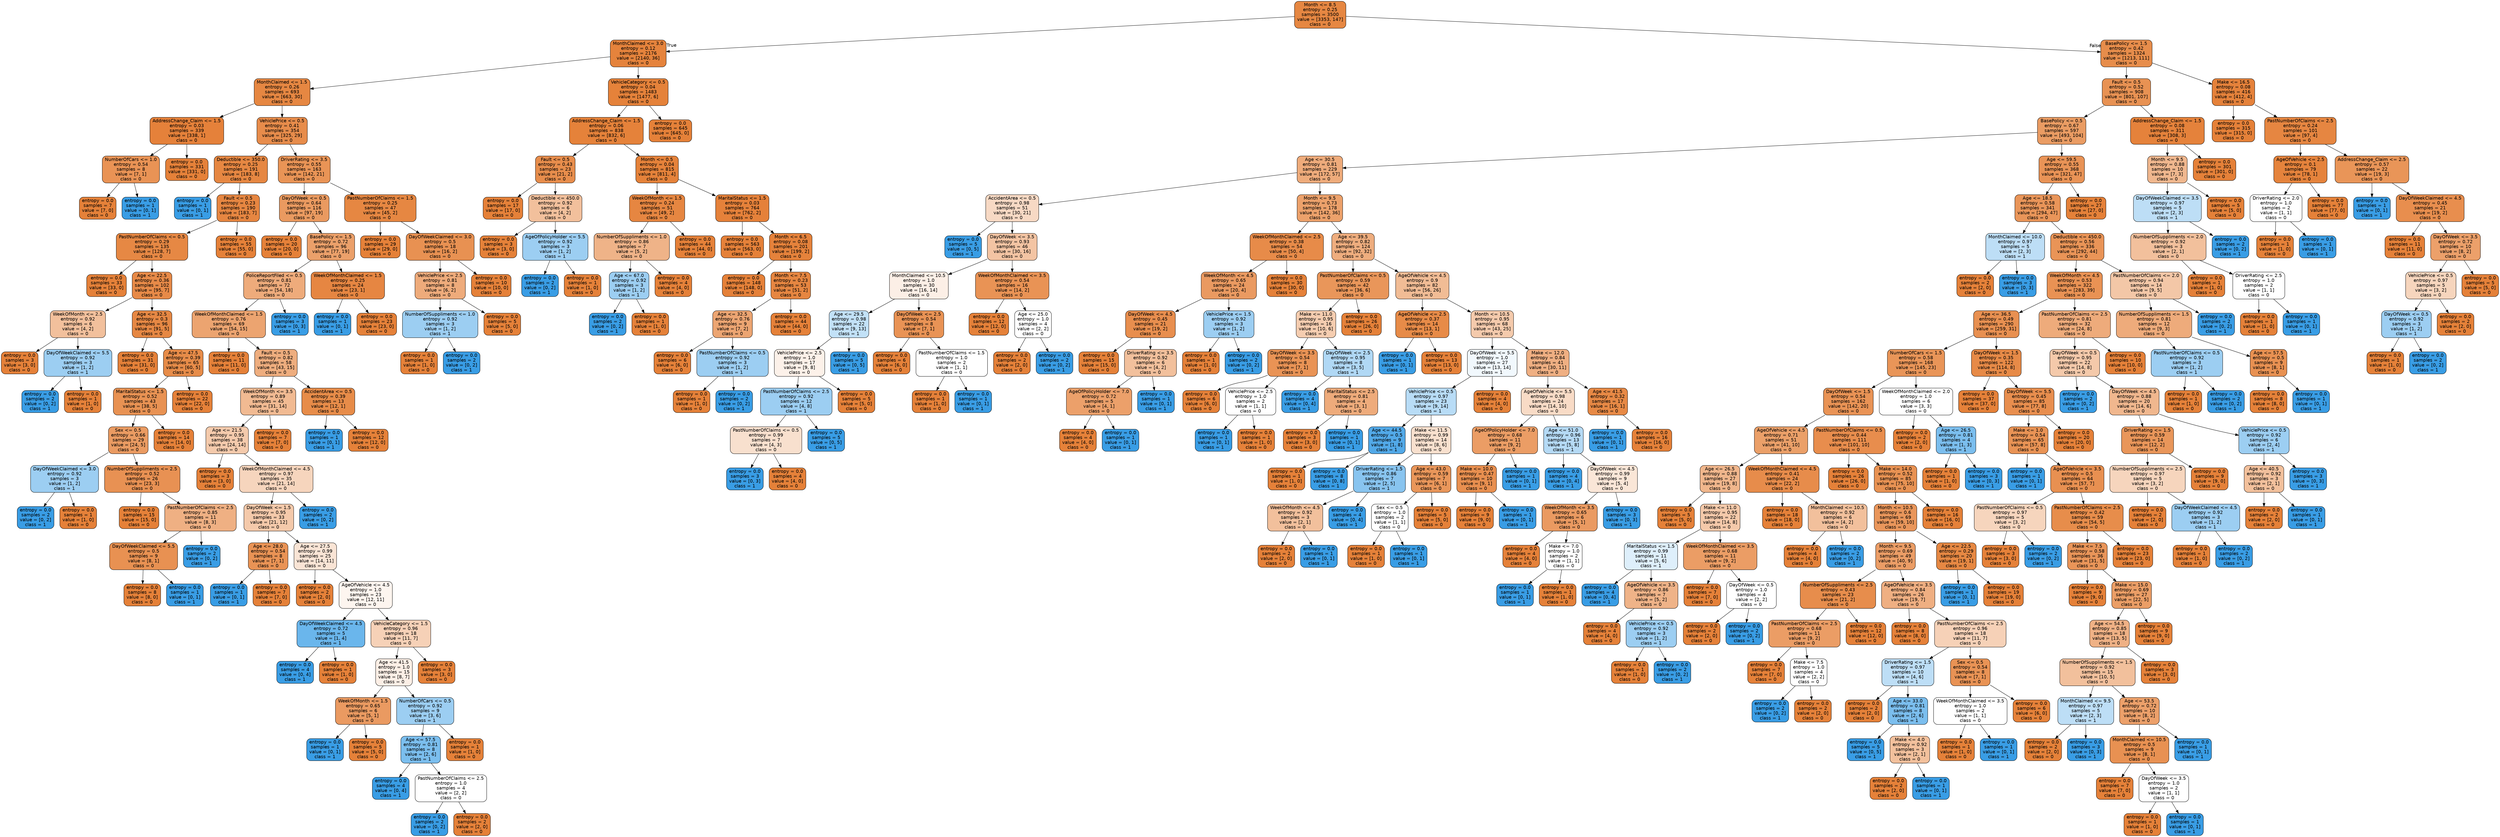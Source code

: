 digraph Tree {
node [shape=box, style="filled, rounded", color="black", fontname=helvetica] ;
edge [fontname=helvetica] ;
0 [label="Month <= 8.5\nentropy = 0.25\nsamples = 3500\nvalue = [3353, 147]\nclass = 0", fillcolor="#e68742"] ;
1 [label="MonthClaimed <= 3.0\nentropy = 0.12\nsamples = 2176\nvalue = [2140, 36]\nclass = 0", fillcolor="#e5833c"] ;
0 -> 1 [labeldistance=2.5, labelangle=45, headlabel="True"] ;
2 [label="MonthClaimed <= 1.5\nentropy = 0.26\nsamples = 693\nvalue = [663, 30]\nclass = 0", fillcolor="#e68742"] ;
1 -> 2 ;
3 [label="AddressChange_Claim <= 1.5\nentropy = 0.03\nsamples = 339\nvalue = [338, 1]\nclass = 0", fillcolor="#e5813a"] ;
2 -> 3 ;
4 [label="NumberOfCars <= 1.0\nentropy = 0.54\nsamples = 8\nvalue = [7, 1]\nclass = 0", fillcolor="#e99355"] ;
3 -> 4 ;
5 [label="entropy = 0.0\nsamples = 7\nvalue = [7, 0]\nclass = 0", fillcolor="#e58139"] ;
4 -> 5 ;
6 [label="entropy = 0.0\nsamples = 1\nvalue = [0, 1]\nclass = 1", fillcolor="#399de5"] ;
4 -> 6 ;
7 [label="entropy = 0.0\nsamples = 331\nvalue = [331, 0]\nclass = 0", fillcolor="#e58139"] ;
3 -> 7 ;
8 [label="VehiclePrice <= 0.5\nentropy = 0.41\nsamples = 354\nvalue = [325, 29]\nclass = 0", fillcolor="#e78c4b"] ;
2 -> 8 ;
9 [label="Deductible <= 350.0\nentropy = 0.25\nsamples = 191\nvalue = [183, 8]\nclass = 0", fillcolor="#e68742"] ;
8 -> 9 ;
10 [label="entropy = 0.0\nsamples = 1\nvalue = [0, 1]\nclass = 1", fillcolor="#399de5"] ;
9 -> 10 ;
11 [label="Fault <= 0.5\nentropy = 0.23\nsamples = 190\nvalue = [183, 7]\nclass = 0", fillcolor="#e68641"] ;
9 -> 11 ;
12 [label="PastNumberOfClaims <= 0.5\nentropy = 0.29\nsamples = 135\nvalue = [128, 7]\nclass = 0", fillcolor="#e68844"] ;
11 -> 12 ;
13 [label="entropy = 0.0\nsamples = 33\nvalue = [33, 0]\nclass = 0", fillcolor="#e58139"] ;
12 -> 13 ;
14 [label="Age <= 22.5\nentropy = 0.36\nsamples = 102\nvalue = [95, 7]\nclass = 0", fillcolor="#e78a48"] ;
12 -> 14 ;
15 [label="WeekOfMonth <= 2.5\nentropy = 0.92\nsamples = 6\nvalue = [4, 2]\nclass = 0", fillcolor="#f2c09c"] ;
14 -> 15 ;
16 [label="entropy = 0.0\nsamples = 3\nvalue = [3, 0]\nclass = 0", fillcolor="#e58139"] ;
15 -> 16 ;
17 [label="DayOfWeekClaimed <= 5.5\nentropy = 0.92\nsamples = 3\nvalue = [1, 2]\nclass = 1", fillcolor="#9ccef2"] ;
15 -> 17 ;
18 [label="entropy = 0.0\nsamples = 2\nvalue = [0, 2]\nclass = 1", fillcolor="#399de5"] ;
17 -> 18 ;
19 [label="entropy = 0.0\nsamples = 1\nvalue = [1, 0]\nclass = 0", fillcolor="#e58139"] ;
17 -> 19 ;
20 [label="Age <= 32.5\nentropy = 0.3\nsamples = 96\nvalue = [91, 5]\nclass = 0", fillcolor="#e68844"] ;
14 -> 20 ;
21 [label="entropy = 0.0\nsamples = 31\nvalue = [31, 0]\nclass = 0", fillcolor="#e58139"] ;
20 -> 21 ;
22 [label="Age <= 47.5\nentropy = 0.39\nsamples = 65\nvalue = [60, 5]\nclass = 0", fillcolor="#e78c49"] ;
20 -> 22 ;
23 [label="MaritalStatus <= 1.5\nentropy = 0.52\nsamples = 43\nvalue = [38, 5]\nclass = 0", fillcolor="#e89253"] ;
22 -> 23 ;
24 [label="Sex <= 0.5\nentropy = 0.66\nsamples = 29\nvalue = [24, 5]\nclass = 0", fillcolor="#ea9b62"] ;
23 -> 24 ;
25 [label="DayOfWeekClaimed <= 3.0\nentropy = 0.92\nsamples = 3\nvalue = [1, 2]\nclass = 1", fillcolor="#9ccef2"] ;
24 -> 25 ;
26 [label="entropy = 0.0\nsamples = 2\nvalue = [0, 2]\nclass = 1", fillcolor="#399de5"] ;
25 -> 26 ;
27 [label="entropy = 0.0\nsamples = 1\nvalue = [1, 0]\nclass = 0", fillcolor="#e58139"] ;
25 -> 27 ;
28 [label="NumberOfSuppliments <= 2.5\nentropy = 0.52\nsamples = 26\nvalue = [23, 3]\nclass = 0", fillcolor="#e89153"] ;
24 -> 28 ;
29 [label="entropy = 0.0\nsamples = 15\nvalue = [15, 0]\nclass = 0", fillcolor="#e58139"] ;
28 -> 29 ;
30 [label="PastNumberOfClaims <= 2.5\nentropy = 0.85\nsamples = 11\nvalue = [8, 3]\nclass = 0", fillcolor="#efb083"] ;
28 -> 30 ;
31 [label="DayOfWeekClaimed <= 5.5\nentropy = 0.5\nsamples = 9\nvalue = [8, 1]\nclass = 0", fillcolor="#e89152"] ;
30 -> 31 ;
32 [label="entropy = 0.0\nsamples = 8\nvalue = [8, 0]\nclass = 0", fillcolor="#e58139"] ;
31 -> 32 ;
33 [label="entropy = 0.0\nsamples = 1\nvalue = [0, 1]\nclass = 1", fillcolor="#399de5"] ;
31 -> 33 ;
34 [label="entropy = 0.0\nsamples = 2\nvalue = [0, 2]\nclass = 1", fillcolor="#399de5"] ;
30 -> 34 ;
35 [label="entropy = 0.0\nsamples = 14\nvalue = [14, 0]\nclass = 0", fillcolor="#e58139"] ;
23 -> 35 ;
36 [label="entropy = 0.0\nsamples = 22\nvalue = [22, 0]\nclass = 0", fillcolor="#e58139"] ;
22 -> 36 ;
37 [label="entropy = 0.0\nsamples = 55\nvalue = [55, 0]\nclass = 0", fillcolor="#e58139"] ;
11 -> 37 ;
38 [label="DriverRating <= 3.5\nentropy = 0.55\nsamples = 163\nvalue = [142, 21]\nclass = 0", fillcolor="#e99456"] ;
8 -> 38 ;
39 [label="DayOfWeek <= 0.5\nentropy = 0.64\nsamples = 116\nvalue = [97, 19]\nclass = 0", fillcolor="#ea9a60"] ;
38 -> 39 ;
40 [label="entropy = 0.0\nsamples = 20\nvalue = [20, 0]\nclass = 0", fillcolor="#e58139"] ;
39 -> 40 ;
41 [label="BasePolicy <= 1.5\nentropy = 0.72\nsamples = 96\nvalue = [77, 19]\nclass = 0", fillcolor="#eba06a"] ;
39 -> 41 ;
42 [label="PoliceReportFiled <= 0.5\nentropy = 0.81\nsamples = 72\nvalue = [54, 18]\nclass = 0", fillcolor="#eeab7b"] ;
41 -> 42 ;
43 [label="WeekOfMonthClaimed <= 1.5\nentropy = 0.76\nsamples = 69\nvalue = [54, 15]\nclass = 0", fillcolor="#eca470"] ;
42 -> 43 ;
44 [label="entropy = 0.0\nsamples = 11\nvalue = [11, 0]\nclass = 0", fillcolor="#e58139"] ;
43 -> 44 ;
45 [label="Fault <= 0.5\nentropy = 0.82\nsamples = 58\nvalue = [43, 15]\nclass = 0", fillcolor="#eead7e"] ;
43 -> 45 ;
46 [label="WeekOfMonth <= 3.5\nentropy = 0.89\nsamples = 45\nvalue = [31, 14]\nclass = 0", fillcolor="#f1ba92"] ;
45 -> 46 ;
47 [label="Age <= 21.5\nentropy = 0.95\nsamples = 38\nvalue = [24, 14]\nclass = 0", fillcolor="#f4caac"] ;
46 -> 47 ;
48 [label="entropy = 0.0\nsamples = 3\nvalue = [3, 0]\nclass = 0", fillcolor="#e58139"] ;
47 -> 48 ;
49 [label="WeekOfMonthClaimed <= 4.5\nentropy = 0.97\nsamples = 35\nvalue = [21, 14]\nclass = 0", fillcolor="#f6d5bd"] ;
47 -> 49 ;
50 [label="DayOfWeek <= 1.5\nentropy = 0.95\nsamples = 33\nvalue = [21, 12]\nclass = 0", fillcolor="#f4c9aa"] ;
49 -> 50 ;
51 [label="Age <= 28.0\nentropy = 0.54\nsamples = 8\nvalue = [7, 1]\nclass = 0", fillcolor="#e99355"] ;
50 -> 51 ;
52 [label="entropy = 0.0\nsamples = 1\nvalue = [0, 1]\nclass = 1", fillcolor="#399de5"] ;
51 -> 52 ;
53 [label="entropy = 0.0\nsamples = 7\nvalue = [7, 0]\nclass = 0", fillcolor="#e58139"] ;
51 -> 53 ;
54 [label="Age <= 27.5\nentropy = 0.99\nsamples = 25\nvalue = [14, 11]\nclass = 0", fillcolor="#f9e4d5"] ;
50 -> 54 ;
55 [label="entropy = 0.0\nsamples = 2\nvalue = [2, 0]\nclass = 0", fillcolor="#e58139"] ;
54 -> 55 ;
56 [label="AgeOfVehicle <= 4.5\nentropy = 1.0\nsamples = 23\nvalue = [12, 11]\nclass = 0", fillcolor="#fdf5ef"] ;
54 -> 56 ;
57 [label="DayOfWeekClaimed <= 4.5\nentropy = 0.72\nsamples = 5\nvalue = [1, 4]\nclass = 1", fillcolor="#6ab6ec"] ;
56 -> 57 ;
58 [label="entropy = 0.0\nsamples = 4\nvalue = [0, 4]\nclass = 1", fillcolor="#399de5"] ;
57 -> 58 ;
59 [label="entropy = 0.0\nsamples = 1\nvalue = [1, 0]\nclass = 0", fillcolor="#e58139"] ;
57 -> 59 ;
60 [label="VehicleCategory <= 1.5\nentropy = 0.96\nsamples = 18\nvalue = [11, 7]\nclass = 0", fillcolor="#f6d1b7"] ;
56 -> 60 ;
61 [label="Age <= 41.5\nentropy = 1.0\nsamples = 15\nvalue = [8, 7]\nclass = 0", fillcolor="#fcefe6"] ;
60 -> 61 ;
62 [label="WeekOfMonth <= 1.5\nentropy = 0.65\nsamples = 6\nvalue = [5, 1]\nclass = 0", fillcolor="#ea9a61"] ;
61 -> 62 ;
63 [label="entropy = 0.0\nsamples = 1\nvalue = [0, 1]\nclass = 1", fillcolor="#399de5"] ;
62 -> 63 ;
64 [label="entropy = 0.0\nsamples = 5\nvalue = [5, 0]\nclass = 0", fillcolor="#e58139"] ;
62 -> 64 ;
65 [label="NumberOfCars <= 0.5\nentropy = 0.92\nsamples = 9\nvalue = [3, 6]\nclass = 1", fillcolor="#9ccef2"] ;
61 -> 65 ;
66 [label="Age <= 57.5\nentropy = 0.81\nsamples = 8\nvalue = [2, 6]\nclass = 1", fillcolor="#7bbeee"] ;
65 -> 66 ;
67 [label="entropy = 0.0\nsamples = 4\nvalue = [0, 4]\nclass = 1", fillcolor="#399de5"] ;
66 -> 67 ;
68 [label="PastNumberOfClaims <= 2.5\nentropy = 1.0\nsamples = 4\nvalue = [2, 2]\nclass = 0", fillcolor="#ffffff"] ;
66 -> 68 ;
69 [label="entropy = 0.0\nsamples = 2\nvalue = [0, 2]\nclass = 1", fillcolor="#399de5"] ;
68 -> 69 ;
70 [label="entropy = 0.0\nsamples = 2\nvalue = [2, 0]\nclass = 0", fillcolor="#e58139"] ;
68 -> 70 ;
71 [label="entropy = 0.0\nsamples = 1\nvalue = [1, 0]\nclass = 0", fillcolor="#e58139"] ;
65 -> 71 ;
72 [label="entropy = 0.0\nsamples = 3\nvalue = [3, 0]\nclass = 0", fillcolor="#e58139"] ;
60 -> 72 ;
73 [label="entropy = 0.0\nsamples = 2\nvalue = [0, 2]\nclass = 1", fillcolor="#399de5"] ;
49 -> 73 ;
74 [label="entropy = 0.0\nsamples = 7\nvalue = [7, 0]\nclass = 0", fillcolor="#e58139"] ;
46 -> 74 ;
75 [label="AccidentArea <= 0.5\nentropy = 0.39\nsamples = 13\nvalue = [12, 1]\nclass = 0", fillcolor="#e78c49"] ;
45 -> 75 ;
76 [label="entropy = 0.0\nsamples = 1\nvalue = [0, 1]\nclass = 1", fillcolor="#399de5"] ;
75 -> 76 ;
77 [label="entropy = 0.0\nsamples = 12\nvalue = [12, 0]\nclass = 0", fillcolor="#e58139"] ;
75 -> 77 ;
78 [label="entropy = 0.0\nsamples = 3\nvalue = [0, 3]\nclass = 1", fillcolor="#399de5"] ;
42 -> 78 ;
79 [label="WeekOfMonthClaimed <= 1.5\nentropy = 0.25\nsamples = 24\nvalue = [23, 1]\nclass = 0", fillcolor="#e68642"] ;
41 -> 79 ;
80 [label="entropy = 0.0\nsamples = 1\nvalue = [0, 1]\nclass = 1", fillcolor="#399de5"] ;
79 -> 80 ;
81 [label="entropy = 0.0\nsamples = 23\nvalue = [23, 0]\nclass = 0", fillcolor="#e58139"] ;
79 -> 81 ;
82 [label="PastNumberOfClaims <= 1.5\nentropy = 0.25\nsamples = 47\nvalue = [45, 2]\nclass = 0", fillcolor="#e68742"] ;
38 -> 82 ;
83 [label="entropy = 0.0\nsamples = 29\nvalue = [29, 0]\nclass = 0", fillcolor="#e58139"] ;
82 -> 83 ;
84 [label="DayOfWeekClaimed <= 3.0\nentropy = 0.5\nsamples = 18\nvalue = [16, 2]\nclass = 0", fillcolor="#e89152"] ;
82 -> 84 ;
85 [label="VehiclePrice <= 2.5\nentropy = 0.81\nsamples = 8\nvalue = [6, 2]\nclass = 0", fillcolor="#eeab7b"] ;
84 -> 85 ;
86 [label="NumberOfSuppliments <= 1.0\nentropy = 0.92\nsamples = 3\nvalue = [1, 2]\nclass = 1", fillcolor="#9ccef2"] ;
85 -> 86 ;
87 [label="entropy = 0.0\nsamples = 1\nvalue = [1, 0]\nclass = 0", fillcolor="#e58139"] ;
86 -> 87 ;
88 [label="entropy = 0.0\nsamples = 2\nvalue = [0, 2]\nclass = 1", fillcolor="#399de5"] ;
86 -> 88 ;
89 [label="entropy = 0.0\nsamples = 5\nvalue = [5, 0]\nclass = 0", fillcolor="#e58139"] ;
85 -> 89 ;
90 [label="entropy = 0.0\nsamples = 10\nvalue = [10, 0]\nclass = 0", fillcolor="#e58139"] ;
84 -> 90 ;
91 [label="VehicleCategory <= 0.5\nentropy = 0.04\nsamples = 1483\nvalue = [1477, 6]\nclass = 0", fillcolor="#e5823a"] ;
1 -> 91 ;
92 [label="AddressChange_Claim <= 1.5\nentropy = 0.06\nsamples = 838\nvalue = [832, 6]\nclass = 0", fillcolor="#e5823a"] ;
91 -> 92 ;
93 [label="Fault <= 0.5\nentropy = 0.43\nsamples = 23\nvalue = [21, 2]\nclass = 0", fillcolor="#e78d4c"] ;
92 -> 93 ;
94 [label="entropy = 0.0\nsamples = 17\nvalue = [17, 0]\nclass = 0", fillcolor="#e58139"] ;
93 -> 94 ;
95 [label="Deductible <= 450.0\nentropy = 0.92\nsamples = 6\nvalue = [4, 2]\nclass = 0", fillcolor="#f2c09c"] ;
93 -> 95 ;
96 [label="entropy = 0.0\nsamples = 3\nvalue = [3, 0]\nclass = 0", fillcolor="#e58139"] ;
95 -> 96 ;
97 [label="AgeOfPolicyHolder <= 5.5\nentropy = 0.92\nsamples = 3\nvalue = [1, 2]\nclass = 1", fillcolor="#9ccef2"] ;
95 -> 97 ;
98 [label="entropy = 0.0\nsamples = 2\nvalue = [0, 2]\nclass = 1", fillcolor="#399de5"] ;
97 -> 98 ;
99 [label="entropy = 0.0\nsamples = 1\nvalue = [1, 0]\nclass = 0", fillcolor="#e58139"] ;
97 -> 99 ;
100 [label="Month <= 0.5\nentropy = 0.04\nsamples = 815\nvalue = [811, 4]\nclass = 0", fillcolor="#e5823a"] ;
92 -> 100 ;
101 [label="WeekOfMonth <= 1.5\nentropy = 0.24\nsamples = 51\nvalue = [49, 2]\nclass = 0", fillcolor="#e68641"] ;
100 -> 101 ;
102 [label="NumberOfSuppliments <= 1.0\nentropy = 0.86\nsamples = 7\nvalue = [5, 2]\nclass = 0", fillcolor="#efb388"] ;
101 -> 102 ;
103 [label="Age <= 67.0\nentropy = 0.92\nsamples = 3\nvalue = [1, 2]\nclass = 1", fillcolor="#9ccef2"] ;
102 -> 103 ;
104 [label="entropy = 0.0\nsamples = 2\nvalue = [0, 2]\nclass = 1", fillcolor="#399de5"] ;
103 -> 104 ;
105 [label="entropy = 0.0\nsamples = 1\nvalue = [1, 0]\nclass = 0", fillcolor="#e58139"] ;
103 -> 105 ;
106 [label="entropy = 0.0\nsamples = 4\nvalue = [4, 0]\nclass = 0", fillcolor="#e58139"] ;
102 -> 106 ;
107 [label="entropy = 0.0\nsamples = 44\nvalue = [44, 0]\nclass = 0", fillcolor="#e58139"] ;
101 -> 107 ;
108 [label="MaritalStatus <= 1.5\nentropy = 0.03\nsamples = 764\nvalue = [762, 2]\nclass = 0", fillcolor="#e5813a"] ;
100 -> 108 ;
109 [label="entropy = 0.0\nsamples = 563\nvalue = [563, 0]\nclass = 0", fillcolor="#e58139"] ;
108 -> 109 ;
110 [label="Month <= 6.5\nentropy = 0.08\nsamples = 201\nvalue = [199, 2]\nclass = 0", fillcolor="#e5823b"] ;
108 -> 110 ;
111 [label="entropy = 0.0\nsamples = 148\nvalue = [148, 0]\nclass = 0", fillcolor="#e58139"] ;
110 -> 111 ;
112 [label="Month <= 7.5\nentropy = 0.23\nsamples = 53\nvalue = [51, 2]\nclass = 0", fillcolor="#e68641"] ;
110 -> 112 ;
113 [label="Age <= 32.5\nentropy = 0.76\nsamples = 9\nvalue = [7, 2]\nclass = 0", fillcolor="#eca572"] ;
112 -> 113 ;
114 [label="entropy = 0.0\nsamples = 6\nvalue = [6, 0]\nclass = 0", fillcolor="#e58139"] ;
113 -> 114 ;
115 [label="PastNumberOfClaims <= 0.5\nentropy = 0.92\nsamples = 3\nvalue = [1, 2]\nclass = 1", fillcolor="#9ccef2"] ;
113 -> 115 ;
116 [label="entropy = 0.0\nsamples = 1\nvalue = [1, 0]\nclass = 0", fillcolor="#e58139"] ;
115 -> 116 ;
117 [label="entropy = 0.0\nsamples = 2\nvalue = [0, 2]\nclass = 1", fillcolor="#399de5"] ;
115 -> 117 ;
118 [label="entropy = 0.0\nsamples = 44\nvalue = [44, 0]\nclass = 0", fillcolor="#e58139"] ;
112 -> 118 ;
119 [label="entropy = 0.0\nsamples = 645\nvalue = [645, 0]\nclass = 0", fillcolor="#e58139"] ;
91 -> 119 ;
120 [label="BasePolicy <= 1.5\nentropy = 0.42\nsamples = 1324\nvalue = [1213, 111]\nclass = 0", fillcolor="#e78d4b"] ;
0 -> 120 [labeldistance=2.5, labelangle=-45, headlabel="False"] ;
121 [label="Fault <= 0.5\nentropy = 0.52\nsamples = 908\nvalue = [801, 107]\nclass = 0", fillcolor="#e89253"] ;
120 -> 121 ;
122 [label="BasePolicy <= 0.5\nentropy = 0.67\nsamples = 597\nvalue = [493, 104]\nclass = 0", fillcolor="#ea9c63"] ;
121 -> 122 ;
123 [label="Age <= 30.5\nentropy = 0.81\nsamples = 229\nvalue = [172, 57]\nclass = 0", fillcolor="#eeab7b"] ;
122 -> 123 ;
124 [label="AccidentArea <= 0.5\nentropy = 0.98\nsamples = 51\nvalue = [30, 21]\nclass = 0", fillcolor="#f7d9c4"] ;
123 -> 124 ;
125 [label="entropy = 0.0\nsamples = 5\nvalue = [0, 5]\nclass = 1", fillcolor="#399de5"] ;
124 -> 125 ;
126 [label="DayOfWeek <= 3.5\nentropy = 0.93\nsamples = 46\nvalue = [30, 16]\nclass = 0", fillcolor="#f3c4a3"] ;
124 -> 126 ;
127 [label="MonthClaimed <= 10.5\nentropy = 1.0\nsamples = 30\nvalue = [16, 14]\nclass = 0", fillcolor="#fcefe6"] ;
126 -> 127 ;
128 [label="Age <= 29.5\nentropy = 0.98\nsamples = 22\nvalue = [9, 13]\nclass = 1", fillcolor="#c2e1f7"] ;
127 -> 128 ;
129 [label="VehiclePrice <= 2.5\nentropy = 1.0\nsamples = 17\nvalue = [9, 8]\nclass = 0", fillcolor="#fcf1e9"] ;
128 -> 129 ;
130 [label="PastNumberOfClaims <= 2.5\nentropy = 0.92\nsamples = 12\nvalue = [4, 8]\nclass = 1", fillcolor="#9ccef2"] ;
129 -> 130 ;
131 [label="PastNumberOfClaims <= 0.5\nentropy = 0.99\nsamples = 7\nvalue = [4, 3]\nclass = 0", fillcolor="#f8e0ce"] ;
130 -> 131 ;
132 [label="entropy = 0.0\nsamples = 3\nvalue = [0, 3]\nclass = 1", fillcolor="#399de5"] ;
131 -> 132 ;
133 [label="entropy = 0.0\nsamples = 4\nvalue = [4, 0]\nclass = 0", fillcolor="#e58139"] ;
131 -> 133 ;
134 [label="entropy = 0.0\nsamples = 5\nvalue = [0, 5]\nclass = 1", fillcolor="#399de5"] ;
130 -> 134 ;
135 [label="entropy = 0.0\nsamples = 5\nvalue = [5, 0]\nclass = 0", fillcolor="#e58139"] ;
129 -> 135 ;
136 [label="entropy = 0.0\nsamples = 5\nvalue = [0, 5]\nclass = 1", fillcolor="#399de5"] ;
128 -> 136 ;
137 [label="DayOfWeek <= 2.5\nentropy = 0.54\nsamples = 8\nvalue = [7, 1]\nclass = 0", fillcolor="#e99355"] ;
127 -> 137 ;
138 [label="entropy = 0.0\nsamples = 6\nvalue = [6, 0]\nclass = 0", fillcolor="#e58139"] ;
137 -> 138 ;
139 [label="PastNumberOfClaims <= 1.5\nentropy = 1.0\nsamples = 2\nvalue = [1, 1]\nclass = 0", fillcolor="#ffffff"] ;
137 -> 139 ;
140 [label="entropy = 0.0\nsamples = 1\nvalue = [1, 0]\nclass = 0", fillcolor="#e58139"] ;
139 -> 140 ;
141 [label="entropy = 0.0\nsamples = 1\nvalue = [0, 1]\nclass = 1", fillcolor="#399de5"] ;
139 -> 141 ;
142 [label="WeekOfMonthClaimed <= 3.5\nentropy = 0.54\nsamples = 16\nvalue = [14, 2]\nclass = 0", fillcolor="#e99355"] ;
126 -> 142 ;
143 [label="entropy = 0.0\nsamples = 12\nvalue = [12, 0]\nclass = 0", fillcolor="#e58139"] ;
142 -> 143 ;
144 [label="Age <= 25.0\nentropy = 1.0\nsamples = 4\nvalue = [2, 2]\nclass = 0", fillcolor="#ffffff"] ;
142 -> 144 ;
145 [label="entropy = 0.0\nsamples = 2\nvalue = [2, 0]\nclass = 0", fillcolor="#e58139"] ;
144 -> 145 ;
146 [label="entropy = 0.0\nsamples = 2\nvalue = [0, 2]\nclass = 1", fillcolor="#399de5"] ;
144 -> 146 ;
147 [label="Month <= 9.5\nentropy = 0.73\nsamples = 178\nvalue = [142, 36]\nclass = 0", fillcolor="#eca16b"] ;
123 -> 147 ;
148 [label="WeekOfMonthClaimed <= 2.5\nentropy = 0.38\nsamples = 54\nvalue = [50, 4]\nclass = 0", fillcolor="#e78b49"] ;
147 -> 148 ;
149 [label="WeekOfMonth <= 4.5\nentropy = 0.65\nsamples = 24\nvalue = [20, 4]\nclass = 0", fillcolor="#ea9a61"] ;
148 -> 149 ;
150 [label="DayOfWeek <= 4.5\nentropy = 0.45\nsamples = 21\nvalue = [19, 2]\nclass = 0", fillcolor="#e88e4e"] ;
149 -> 150 ;
151 [label="entropy = 0.0\nsamples = 15\nvalue = [15, 0]\nclass = 0", fillcolor="#e58139"] ;
150 -> 151 ;
152 [label="DriverRating <= 3.5\nentropy = 0.92\nsamples = 6\nvalue = [4, 2]\nclass = 0", fillcolor="#f2c09c"] ;
150 -> 152 ;
153 [label="AgeOfPolicyHolder <= 7.0\nentropy = 0.72\nsamples = 5\nvalue = [4, 1]\nclass = 0", fillcolor="#eca06a"] ;
152 -> 153 ;
154 [label="entropy = 0.0\nsamples = 4\nvalue = [4, 0]\nclass = 0", fillcolor="#e58139"] ;
153 -> 154 ;
155 [label="entropy = 0.0\nsamples = 1\nvalue = [0, 1]\nclass = 1", fillcolor="#399de5"] ;
153 -> 155 ;
156 [label="entropy = 0.0\nsamples = 1\nvalue = [0, 1]\nclass = 1", fillcolor="#399de5"] ;
152 -> 156 ;
157 [label="VehiclePrice <= 1.5\nentropy = 0.92\nsamples = 3\nvalue = [1, 2]\nclass = 1", fillcolor="#9ccef2"] ;
149 -> 157 ;
158 [label="entropy = 0.0\nsamples = 1\nvalue = [1, 0]\nclass = 0", fillcolor="#e58139"] ;
157 -> 158 ;
159 [label="entropy = 0.0\nsamples = 2\nvalue = [0, 2]\nclass = 1", fillcolor="#399de5"] ;
157 -> 159 ;
160 [label="entropy = 0.0\nsamples = 30\nvalue = [30, 0]\nclass = 0", fillcolor="#e58139"] ;
148 -> 160 ;
161 [label="Age <= 39.5\nentropy = 0.82\nsamples = 124\nvalue = [92, 32]\nclass = 0", fillcolor="#eead7e"] ;
147 -> 161 ;
162 [label="PastNumberOfClaims <= 0.5\nentropy = 0.59\nsamples = 42\nvalue = [36, 6]\nclass = 0", fillcolor="#e9965a"] ;
161 -> 162 ;
163 [label="Make <= 11.0\nentropy = 0.95\nsamples = 16\nvalue = [10, 6]\nclass = 0", fillcolor="#f5cdb0"] ;
162 -> 163 ;
164 [label="DayOfWeek <= 3.5\nentropy = 0.54\nsamples = 8\nvalue = [7, 1]\nclass = 0", fillcolor="#e99355"] ;
163 -> 164 ;
165 [label="entropy = 0.0\nsamples = 6\nvalue = [6, 0]\nclass = 0", fillcolor="#e58139"] ;
164 -> 165 ;
166 [label="VehiclePrice <= 2.5\nentropy = 1.0\nsamples = 2\nvalue = [1, 1]\nclass = 0", fillcolor="#ffffff"] ;
164 -> 166 ;
167 [label="entropy = 0.0\nsamples = 1\nvalue = [0, 1]\nclass = 1", fillcolor="#399de5"] ;
166 -> 167 ;
168 [label="entropy = 0.0\nsamples = 1\nvalue = [1, 0]\nclass = 0", fillcolor="#e58139"] ;
166 -> 168 ;
169 [label="DayOfWeek <= 2.5\nentropy = 0.95\nsamples = 8\nvalue = [3, 5]\nclass = 1", fillcolor="#b0d8f5"] ;
163 -> 169 ;
170 [label="entropy = 0.0\nsamples = 4\nvalue = [0, 4]\nclass = 1", fillcolor="#399de5"] ;
169 -> 170 ;
171 [label="MaritalStatus <= 2.5\nentropy = 0.81\nsamples = 4\nvalue = [3, 1]\nclass = 0", fillcolor="#eeab7b"] ;
169 -> 171 ;
172 [label="entropy = 0.0\nsamples = 3\nvalue = [3, 0]\nclass = 0", fillcolor="#e58139"] ;
171 -> 172 ;
173 [label="entropy = 0.0\nsamples = 1\nvalue = [0, 1]\nclass = 1", fillcolor="#399de5"] ;
171 -> 173 ;
174 [label="entropy = 0.0\nsamples = 26\nvalue = [26, 0]\nclass = 0", fillcolor="#e58139"] ;
162 -> 174 ;
175 [label="AgeOfVehicle <= 4.5\nentropy = 0.9\nsamples = 82\nvalue = [56, 26]\nclass = 0", fillcolor="#f1bc95"] ;
161 -> 175 ;
176 [label="AgeOfVehicle <= 2.5\nentropy = 0.37\nsamples = 14\nvalue = [13, 1]\nclass = 0", fillcolor="#e78b48"] ;
175 -> 176 ;
177 [label="entropy = 0.0\nsamples = 1\nvalue = [0, 1]\nclass = 1", fillcolor="#399de5"] ;
176 -> 177 ;
178 [label="entropy = 0.0\nsamples = 13\nvalue = [13, 0]\nclass = 0", fillcolor="#e58139"] ;
176 -> 178 ;
179 [label="Month <= 10.5\nentropy = 0.95\nsamples = 68\nvalue = [43, 25]\nclass = 0", fillcolor="#f4caac"] ;
175 -> 179 ;
180 [label="DayOfWeek <= 5.5\nentropy = 1.0\nsamples = 27\nvalue = [13, 14]\nclass = 1", fillcolor="#f1f8fd"] ;
179 -> 180 ;
181 [label="VehiclePrice <= 0.5\nentropy = 0.97\nsamples = 23\nvalue = [9, 14]\nclass = 1", fillcolor="#b8dcf6"] ;
180 -> 181 ;
182 [label="Age <= 44.5\nentropy = 0.5\nsamples = 9\nvalue = [1, 8]\nclass = 1", fillcolor="#52a9e8"] ;
181 -> 182 ;
183 [label="entropy = 0.0\nsamples = 1\nvalue = [1, 0]\nclass = 0", fillcolor="#e58139"] ;
182 -> 183 ;
184 [label="entropy = 0.0\nsamples = 8\nvalue = [0, 8]\nclass = 1", fillcolor="#399de5"] ;
182 -> 184 ;
185 [label="Make <= 11.5\nentropy = 0.99\nsamples = 14\nvalue = [8, 6]\nclass = 0", fillcolor="#f8e0ce"] ;
181 -> 185 ;
186 [label="DriverRating <= 1.5\nentropy = 0.86\nsamples = 7\nvalue = [2, 5]\nclass = 1", fillcolor="#88c4ef"] ;
185 -> 186 ;
187 [label="WeekOfMonth <= 4.5\nentropy = 0.92\nsamples = 3\nvalue = [2, 1]\nclass = 0", fillcolor="#f2c09c"] ;
186 -> 187 ;
188 [label="entropy = 0.0\nsamples = 2\nvalue = [2, 0]\nclass = 0", fillcolor="#e58139"] ;
187 -> 188 ;
189 [label="entropy = 0.0\nsamples = 1\nvalue = [0, 1]\nclass = 1", fillcolor="#399de5"] ;
187 -> 189 ;
190 [label="entropy = 0.0\nsamples = 4\nvalue = [0, 4]\nclass = 1", fillcolor="#399de5"] ;
186 -> 190 ;
191 [label="Age <= 43.0\nentropy = 0.59\nsamples = 7\nvalue = [6, 1]\nclass = 0", fillcolor="#e9965a"] ;
185 -> 191 ;
192 [label="Sex <= 0.5\nentropy = 1.0\nsamples = 2\nvalue = [1, 1]\nclass = 0", fillcolor="#ffffff"] ;
191 -> 192 ;
193 [label="entropy = 0.0\nsamples = 1\nvalue = [1, 0]\nclass = 0", fillcolor="#e58139"] ;
192 -> 193 ;
194 [label="entropy = 0.0\nsamples = 1\nvalue = [0, 1]\nclass = 1", fillcolor="#399de5"] ;
192 -> 194 ;
195 [label="entropy = 0.0\nsamples = 5\nvalue = [5, 0]\nclass = 0", fillcolor="#e58139"] ;
191 -> 195 ;
196 [label="entropy = 0.0\nsamples = 4\nvalue = [4, 0]\nclass = 0", fillcolor="#e58139"] ;
180 -> 196 ;
197 [label="Make <= 12.0\nentropy = 0.84\nsamples = 41\nvalue = [30, 11]\nclass = 0", fillcolor="#efaf82"] ;
179 -> 197 ;
198 [label="AgeOfVehicle <= 5.5\nentropy = 0.98\nsamples = 24\nvalue = [14, 10]\nclass = 0", fillcolor="#f8dbc6"] ;
197 -> 198 ;
199 [label="AgeOfPolicyHolder <= 7.0\nentropy = 0.68\nsamples = 11\nvalue = [9, 2]\nclass = 0", fillcolor="#eb9d65"] ;
198 -> 199 ;
200 [label="Make <= 10.0\nentropy = 0.47\nsamples = 10\nvalue = [9, 1]\nclass = 0", fillcolor="#e88f4f"] ;
199 -> 200 ;
201 [label="entropy = 0.0\nsamples = 9\nvalue = [9, 0]\nclass = 0", fillcolor="#e58139"] ;
200 -> 201 ;
202 [label="entropy = 0.0\nsamples = 1\nvalue = [0, 1]\nclass = 1", fillcolor="#399de5"] ;
200 -> 202 ;
203 [label="entropy = 0.0\nsamples = 1\nvalue = [0, 1]\nclass = 1", fillcolor="#399de5"] ;
199 -> 203 ;
204 [label="Age <= 51.0\nentropy = 0.96\nsamples = 13\nvalue = [5, 8]\nclass = 1", fillcolor="#b5daf5"] ;
198 -> 204 ;
205 [label="entropy = 0.0\nsamples = 4\nvalue = [0, 4]\nclass = 1", fillcolor="#399de5"] ;
204 -> 205 ;
206 [label="DayOfWeek <= 4.5\nentropy = 0.99\nsamples = 9\nvalue = [5, 4]\nclass = 0", fillcolor="#fae6d7"] ;
204 -> 206 ;
207 [label="WeekOfMonth <= 3.5\nentropy = 0.65\nsamples = 6\nvalue = [5, 1]\nclass = 0", fillcolor="#ea9a61"] ;
206 -> 207 ;
208 [label="entropy = 0.0\nsamples = 4\nvalue = [4, 0]\nclass = 0", fillcolor="#e58139"] ;
207 -> 208 ;
209 [label="Make <= 7.0\nentropy = 1.0\nsamples = 2\nvalue = [1, 1]\nclass = 0", fillcolor="#ffffff"] ;
207 -> 209 ;
210 [label="entropy = 0.0\nsamples = 1\nvalue = [0, 1]\nclass = 1", fillcolor="#399de5"] ;
209 -> 210 ;
211 [label="entropy = 0.0\nsamples = 1\nvalue = [1, 0]\nclass = 0", fillcolor="#e58139"] ;
209 -> 211 ;
212 [label="entropy = 0.0\nsamples = 3\nvalue = [0, 3]\nclass = 1", fillcolor="#399de5"] ;
206 -> 212 ;
213 [label="Age <= 41.5\nentropy = 0.32\nsamples = 17\nvalue = [16, 1]\nclass = 0", fillcolor="#e78945"] ;
197 -> 213 ;
214 [label="entropy = 0.0\nsamples = 1\nvalue = [0, 1]\nclass = 1", fillcolor="#399de5"] ;
213 -> 214 ;
215 [label="entropy = 0.0\nsamples = 16\nvalue = [16, 0]\nclass = 0", fillcolor="#e58139"] ;
213 -> 215 ;
216 [label="Age <= 59.5\nentropy = 0.55\nsamples = 368\nvalue = [321, 47]\nclass = 0", fillcolor="#e99356"] ;
122 -> 216 ;
217 [label="Age <= 18.5\nentropy = 0.58\nsamples = 341\nvalue = [294, 47]\nclass = 0", fillcolor="#e99559"] ;
216 -> 217 ;
218 [label="MonthClaimed <= 10.0\nentropy = 0.97\nsamples = 5\nvalue = [2, 3]\nclass = 1", fillcolor="#bddef6"] ;
217 -> 218 ;
219 [label="entropy = 0.0\nsamples = 2\nvalue = [2, 0]\nclass = 0", fillcolor="#e58139"] ;
218 -> 219 ;
220 [label="entropy = 0.0\nsamples = 3\nvalue = [0, 3]\nclass = 1", fillcolor="#399de5"] ;
218 -> 220 ;
221 [label="Deductible <= 450.0\nentropy = 0.56\nsamples = 336\nvalue = [292, 44]\nclass = 0", fillcolor="#e99457"] ;
217 -> 221 ;
222 [label="WeekOfMonth <= 4.5\nentropy = 0.53\nsamples = 322\nvalue = [283, 39]\nclass = 0", fillcolor="#e99254"] ;
221 -> 222 ;
223 [label="Age <= 36.5\nentropy = 0.49\nsamples = 290\nvalue = [259, 31]\nclass = 0", fillcolor="#e89051"] ;
222 -> 223 ;
224 [label="NumberOfCars <= 1.5\nentropy = 0.58\nsamples = 168\nvalue = [145, 23]\nclass = 0", fillcolor="#e99558"] ;
223 -> 224 ;
225 [label="DayOfWeek <= 1.5\nentropy = 0.54\nsamples = 162\nvalue = [142, 20]\nclass = 0", fillcolor="#e99355"] ;
224 -> 225 ;
226 [label="AgeOfVehicle <= 4.5\nentropy = 0.71\nsamples = 51\nvalue = [41, 10]\nclass = 0", fillcolor="#eba069"] ;
225 -> 226 ;
227 [label="Age <= 26.5\nentropy = 0.88\nsamples = 27\nvalue = [19, 8]\nclass = 0", fillcolor="#f0b68c"] ;
226 -> 227 ;
228 [label="entropy = 0.0\nsamples = 5\nvalue = [5, 0]\nclass = 0", fillcolor="#e58139"] ;
227 -> 228 ;
229 [label="Make <= 11.0\nentropy = 0.95\nsamples = 22\nvalue = [14, 8]\nclass = 0", fillcolor="#f4c9aa"] ;
227 -> 229 ;
230 [label="MaritalStatus <= 1.5\nentropy = 0.99\nsamples = 11\nvalue = [5, 6]\nclass = 1", fillcolor="#deeffb"] ;
229 -> 230 ;
231 [label="entropy = 0.0\nsamples = 4\nvalue = [0, 4]\nclass = 1", fillcolor="#399de5"] ;
230 -> 231 ;
232 [label="AgeOfVehicle <= 3.5\nentropy = 0.86\nsamples = 7\nvalue = [5, 2]\nclass = 0", fillcolor="#efb388"] ;
230 -> 232 ;
233 [label="entropy = 0.0\nsamples = 4\nvalue = [4, 0]\nclass = 0", fillcolor="#e58139"] ;
232 -> 233 ;
234 [label="VehiclePrice <= 0.5\nentropy = 0.92\nsamples = 3\nvalue = [1, 2]\nclass = 1", fillcolor="#9ccef2"] ;
232 -> 234 ;
235 [label="entropy = 0.0\nsamples = 1\nvalue = [1, 0]\nclass = 0", fillcolor="#e58139"] ;
234 -> 235 ;
236 [label="entropy = 0.0\nsamples = 2\nvalue = [0, 2]\nclass = 1", fillcolor="#399de5"] ;
234 -> 236 ;
237 [label="WeekOfMonthClaimed <= 3.5\nentropy = 0.68\nsamples = 11\nvalue = [9, 2]\nclass = 0", fillcolor="#eb9d65"] ;
229 -> 237 ;
238 [label="entropy = 0.0\nsamples = 7\nvalue = [7, 0]\nclass = 0", fillcolor="#e58139"] ;
237 -> 238 ;
239 [label="DayOfWeek <= 0.5\nentropy = 1.0\nsamples = 4\nvalue = [2, 2]\nclass = 0", fillcolor="#ffffff"] ;
237 -> 239 ;
240 [label="entropy = 0.0\nsamples = 2\nvalue = [2, 0]\nclass = 0", fillcolor="#e58139"] ;
239 -> 240 ;
241 [label="entropy = 0.0\nsamples = 2\nvalue = [0, 2]\nclass = 1", fillcolor="#399de5"] ;
239 -> 241 ;
242 [label="WeekOfMonthClaimed <= 4.5\nentropy = 0.41\nsamples = 24\nvalue = [22, 2]\nclass = 0", fillcolor="#e78c4b"] ;
226 -> 242 ;
243 [label="entropy = 0.0\nsamples = 18\nvalue = [18, 0]\nclass = 0", fillcolor="#e58139"] ;
242 -> 243 ;
244 [label="MonthClaimed <= 10.5\nentropy = 0.92\nsamples = 6\nvalue = [4, 2]\nclass = 0", fillcolor="#f2c09c"] ;
242 -> 244 ;
245 [label="entropy = 0.0\nsamples = 4\nvalue = [4, 0]\nclass = 0", fillcolor="#e58139"] ;
244 -> 245 ;
246 [label="entropy = 0.0\nsamples = 2\nvalue = [0, 2]\nclass = 1", fillcolor="#399de5"] ;
244 -> 246 ;
247 [label="PastNumberOfClaims <= 0.5\nentropy = 0.44\nsamples = 111\nvalue = [101, 10]\nclass = 0", fillcolor="#e88d4d"] ;
225 -> 247 ;
248 [label="entropy = 0.0\nsamples = 26\nvalue = [26, 0]\nclass = 0", fillcolor="#e58139"] ;
247 -> 248 ;
249 [label="Make <= 14.0\nentropy = 0.52\nsamples = 85\nvalue = [75, 10]\nclass = 0", fillcolor="#e89253"] ;
247 -> 249 ;
250 [label="Month <= 10.5\nentropy = 0.6\nsamples = 69\nvalue = [59, 10]\nclass = 0", fillcolor="#e9965b"] ;
249 -> 250 ;
251 [label="Month <= 9.5\nentropy = 0.69\nsamples = 49\nvalue = [40, 9]\nclass = 0", fillcolor="#eb9d66"] ;
250 -> 251 ;
252 [label="NumberOfSuppliments <= 2.5\nentropy = 0.43\nsamples = 23\nvalue = [21, 2]\nclass = 0", fillcolor="#e78d4c"] ;
251 -> 252 ;
253 [label="PastNumberOfClaims <= 2.5\nentropy = 0.68\nsamples = 11\nvalue = [9, 2]\nclass = 0", fillcolor="#eb9d65"] ;
252 -> 253 ;
254 [label="entropy = 0.0\nsamples = 7\nvalue = [7, 0]\nclass = 0", fillcolor="#e58139"] ;
253 -> 254 ;
255 [label="Make <= 7.5\nentropy = 1.0\nsamples = 4\nvalue = [2, 2]\nclass = 0", fillcolor="#ffffff"] ;
253 -> 255 ;
256 [label="entropy = 0.0\nsamples = 2\nvalue = [0, 2]\nclass = 1", fillcolor="#399de5"] ;
255 -> 256 ;
257 [label="entropy = 0.0\nsamples = 2\nvalue = [2, 0]\nclass = 0", fillcolor="#e58139"] ;
255 -> 257 ;
258 [label="entropy = 0.0\nsamples = 12\nvalue = [12, 0]\nclass = 0", fillcolor="#e58139"] ;
252 -> 258 ;
259 [label="AgeOfVehicle <= 3.5\nentropy = 0.84\nsamples = 26\nvalue = [19, 7]\nclass = 0", fillcolor="#efaf82"] ;
251 -> 259 ;
260 [label="entropy = 0.0\nsamples = 8\nvalue = [8, 0]\nclass = 0", fillcolor="#e58139"] ;
259 -> 260 ;
261 [label="PastNumberOfClaims <= 2.5\nentropy = 0.96\nsamples = 18\nvalue = [11, 7]\nclass = 0", fillcolor="#f6d1b7"] ;
259 -> 261 ;
262 [label="DriverRating <= 1.5\nentropy = 0.97\nsamples = 10\nvalue = [4, 6]\nclass = 1", fillcolor="#bddef6"] ;
261 -> 262 ;
263 [label="entropy = 0.0\nsamples = 2\nvalue = [2, 0]\nclass = 0", fillcolor="#e58139"] ;
262 -> 263 ;
264 [label="Age <= 33.0\nentropy = 0.81\nsamples = 8\nvalue = [2, 6]\nclass = 1", fillcolor="#7bbeee"] ;
262 -> 264 ;
265 [label="entropy = 0.0\nsamples = 5\nvalue = [0, 5]\nclass = 1", fillcolor="#399de5"] ;
264 -> 265 ;
266 [label="Make <= 4.0\nentropy = 0.92\nsamples = 3\nvalue = [2, 1]\nclass = 0", fillcolor="#f2c09c"] ;
264 -> 266 ;
267 [label="entropy = 0.0\nsamples = 2\nvalue = [2, 0]\nclass = 0", fillcolor="#e58139"] ;
266 -> 267 ;
268 [label="entropy = 0.0\nsamples = 1\nvalue = [0, 1]\nclass = 1", fillcolor="#399de5"] ;
266 -> 268 ;
269 [label="Sex <= 0.5\nentropy = 0.54\nsamples = 8\nvalue = [7, 1]\nclass = 0", fillcolor="#e99355"] ;
261 -> 269 ;
270 [label="WeekOfMonthClaimed <= 3.5\nentropy = 1.0\nsamples = 2\nvalue = [1, 1]\nclass = 0", fillcolor="#ffffff"] ;
269 -> 270 ;
271 [label="entropy = 0.0\nsamples = 1\nvalue = [1, 0]\nclass = 0", fillcolor="#e58139"] ;
270 -> 271 ;
272 [label="entropy = 0.0\nsamples = 1\nvalue = [0, 1]\nclass = 1", fillcolor="#399de5"] ;
270 -> 272 ;
273 [label="entropy = 0.0\nsamples = 6\nvalue = [6, 0]\nclass = 0", fillcolor="#e58139"] ;
269 -> 273 ;
274 [label="Age <= 22.5\nentropy = 0.29\nsamples = 20\nvalue = [19, 1]\nclass = 0", fillcolor="#e68843"] ;
250 -> 274 ;
275 [label="entropy = 0.0\nsamples = 1\nvalue = [0, 1]\nclass = 1", fillcolor="#399de5"] ;
274 -> 275 ;
276 [label="entropy = 0.0\nsamples = 19\nvalue = [19, 0]\nclass = 0", fillcolor="#e58139"] ;
274 -> 276 ;
277 [label="entropy = 0.0\nsamples = 16\nvalue = [16, 0]\nclass = 0", fillcolor="#e58139"] ;
249 -> 277 ;
278 [label="WeekOfMonthClaimed <= 2.0\nentropy = 1.0\nsamples = 6\nvalue = [3, 3]\nclass = 0", fillcolor="#ffffff"] ;
224 -> 278 ;
279 [label="entropy = 0.0\nsamples = 2\nvalue = [2, 0]\nclass = 0", fillcolor="#e58139"] ;
278 -> 279 ;
280 [label="Age <= 26.5\nentropy = 0.81\nsamples = 4\nvalue = [1, 3]\nclass = 1", fillcolor="#7bbeee"] ;
278 -> 280 ;
281 [label="entropy = 0.0\nsamples = 1\nvalue = [1, 0]\nclass = 0", fillcolor="#e58139"] ;
280 -> 281 ;
282 [label="entropy = 0.0\nsamples = 3\nvalue = [0, 3]\nclass = 1", fillcolor="#399de5"] ;
280 -> 282 ;
283 [label="DayOfWeek <= 1.5\nentropy = 0.35\nsamples = 122\nvalue = [114, 8]\nclass = 0", fillcolor="#e78a47"] ;
223 -> 283 ;
284 [label="entropy = 0.0\nsamples = 37\nvalue = [37, 0]\nclass = 0", fillcolor="#e58139"] ;
283 -> 284 ;
285 [label="DayOfWeek <= 5.5\nentropy = 0.45\nsamples = 85\nvalue = [77, 8]\nclass = 0", fillcolor="#e88e4e"] ;
283 -> 285 ;
286 [label="Make <= 1.0\nentropy = 0.54\nsamples = 65\nvalue = [57, 8]\nclass = 0", fillcolor="#e99355"] ;
285 -> 286 ;
287 [label="entropy = 0.0\nsamples = 1\nvalue = [0, 1]\nclass = 1", fillcolor="#399de5"] ;
286 -> 287 ;
288 [label="AgeOfVehicle <= 3.5\nentropy = 0.5\nsamples = 64\nvalue = [57, 7]\nclass = 0", fillcolor="#e89051"] ;
286 -> 288 ;
289 [label="PastNumberOfClaims <= 0.5\nentropy = 0.97\nsamples = 5\nvalue = [3, 2]\nclass = 0", fillcolor="#f6d5bd"] ;
288 -> 289 ;
290 [label="entropy = 0.0\nsamples = 3\nvalue = [3, 0]\nclass = 0", fillcolor="#e58139"] ;
289 -> 290 ;
291 [label="entropy = 0.0\nsamples = 2\nvalue = [0, 2]\nclass = 1", fillcolor="#399de5"] ;
289 -> 291 ;
292 [label="PastNumberOfClaims <= 2.5\nentropy = 0.42\nsamples = 59\nvalue = [54, 5]\nclass = 0", fillcolor="#e78d4b"] ;
288 -> 292 ;
293 [label="Make <= 7.5\nentropy = 0.58\nsamples = 36\nvalue = [31, 5]\nclass = 0", fillcolor="#e99559"] ;
292 -> 293 ;
294 [label="entropy = 0.0\nsamples = 9\nvalue = [9, 0]\nclass = 0", fillcolor="#e58139"] ;
293 -> 294 ;
295 [label="Make <= 15.0\nentropy = 0.69\nsamples = 27\nvalue = [22, 5]\nclass = 0", fillcolor="#eb9e66"] ;
293 -> 295 ;
296 [label="Age <= 54.5\nentropy = 0.85\nsamples = 18\nvalue = [13, 5]\nclass = 0", fillcolor="#efb185"] ;
295 -> 296 ;
297 [label="NumberOfSuppliments <= 1.5\nentropy = 0.92\nsamples = 15\nvalue = [10, 5]\nclass = 0", fillcolor="#f2c09c"] ;
296 -> 297 ;
298 [label="MonthClaimed <= 9.5\nentropy = 0.97\nsamples = 5\nvalue = [2, 3]\nclass = 1", fillcolor="#bddef6"] ;
297 -> 298 ;
299 [label="entropy = 0.0\nsamples = 2\nvalue = [2, 0]\nclass = 0", fillcolor="#e58139"] ;
298 -> 299 ;
300 [label="entropy = 0.0\nsamples = 3\nvalue = [0, 3]\nclass = 1", fillcolor="#399de5"] ;
298 -> 300 ;
301 [label="Age <= 53.5\nentropy = 0.72\nsamples = 10\nvalue = [8, 2]\nclass = 0", fillcolor="#eca06a"] ;
297 -> 301 ;
302 [label="MonthClaimed <= 10.5\nentropy = 0.5\nsamples = 9\nvalue = [8, 1]\nclass = 0", fillcolor="#e89152"] ;
301 -> 302 ;
303 [label="entropy = 0.0\nsamples = 7\nvalue = [7, 0]\nclass = 0", fillcolor="#e58139"] ;
302 -> 303 ;
304 [label="DayOfWeek <= 3.5\nentropy = 1.0\nsamples = 2\nvalue = [1, 1]\nclass = 0", fillcolor="#ffffff"] ;
302 -> 304 ;
305 [label="entropy = 0.0\nsamples = 1\nvalue = [1, 0]\nclass = 0", fillcolor="#e58139"] ;
304 -> 305 ;
306 [label="entropy = 0.0\nsamples = 1\nvalue = [0, 1]\nclass = 1", fillcolor="#399de5"] ;
304 -> 306 ;
307 [label="entropy = 0.0\nsamples = 1\nvalue = [0, 1]\nclass = 1", fillcolor="#399de5"] ;
301 -> 307 ;
308 [label="entropy = 0.0\nsamples = 3\nvalue = [3, 0]\nclass = 0", fillcolor="#e58139"] ;
296 -> 308 ;
309 [label="entropy = 0.0\nsamples = 9\nvalue = [9, 0]\nclass = 0", fillcolor="#e58139"] ;
295 -> 309 ;
310 [label="entropy = 0.0\nsamples = 23\nvalue = [23, 0]\nclass = 0", fillcolor="#e58139"] ;
292 -> 310 ;
311 [label="entropy = 0.0\nsamples = 20\nvalue = [20, 0]\nclass = 0", fillcolor="#e58139"] ;
285 -> 311 ;
312 [label="PastNumberOfClaims <= 2.5\nentropy = 0.81\nsamples = 32\nvalue = [24, 8]\nclass = 0", fillcolor="#eeab7b"] ;
222 -> 312 ;
313 [label="DayOfWeek <= 0.5\nentropy = 0.95\nsamples = 22\nvalue = [14, 8]\nclass = 0", fillcolor="#f4c9aa"] ;
312 -> 313 ;
314 [label="entropy = 0.0\nsamples = 2\nvalue = [0, 2]\nclass = 1", fillcolor="#399de5"] ;
313 -> 314 ;
315 [label="DayOfWeek <= 4.5\nentropy = 0.88\nsamples = 20\nvalue = [14, 6]\nclass = 0", fillcolor="#f0b78e"] ;
313 -> 315 ;
316 [label="DriverRating <= 1.5\nentropy = 0.59\nsamples = 14\nvalue = [12, 2]\nclass = 0", fillcolor="#e9965a"] ;
315 -> 316 ;
317 [label="NumberOfSuppliments <= 2.5\nentropy = 0.97\nsamples = 5\nvalue = [3, 2]\nclass = 0", fillcolor="#f6d5bd"] ;
316 -> 317 ;
318 [label="entropy = 0.0\nsamples = 2\nvalue = [2, 0]\nclass = 0", fillcolor="#e58139"] ;
317 -> 318 ;
319 [label="DayOfWeekClaimed <= 4.5\nentropy = 0.92\nsamples = 3\nvalue = [1, 2]\nclass = 1", fillcolor="#9ccef2"] ;
317 -> 319 ;
320 [label="entropy = 0.0\nsamples = 1\nvalue = [1, 0]\nclass = 0", fillcolor="#e58139"] ;
319 -> 320 ;
321 [label="entropy = 0.0\nsamples = 2\nvalue = [0, 2]\nclass = 1", fillcolor="#399de5"] ;
319 -> 321 ;
322 [label="entropy = 0.0\nsamples = 9\nvalue = [9, 0]\nclass = 0", fillcolor="#e58139"] ;
316 -> 322 ;
323 [label="VehiclePrice <= 0.5\nentropy = 0.92\nsamples = 6\nvalue = [2, 4]\nclass = 1", fillcolor="#9ccef2"] ;
315 -> 323 ;
324 [label="Age <= 40.5\nentropy = 0.92\nsamples = 3\nvalue = [2, 1]\nclass = 0", fillcolor="#f2c09c"] ;
323 -> 324 ;
325 [label="entropy = 0.0\nsamples = 2\nvalue = [2, 0]\nclass = 0", fillcolor="#e58139"] ;
324 -> 325 ;
326 [label="entropy = 0.0\nsamples = 1\nvalue = [0, 1]\nclass = 1", fillcolor="#399de5"] ;
324 -> 326 ;
327 [label="entropy = 0.0\nsamples = 3\nvalue = [0, 3]\nclass = 1", fillcolor="#399de5"] ;
323 -> 327 ;
328 [label="entropy = 0.0\nsamples = 10\nvalue = [10, 0]\nclass = 0", fillcolor="#e58139"] ;
312 -> 328 ;
329 [label="PastNumberOfClaims <= 2.0\nentropy = 0.94\nsamples = 14\nvalue = [9, 5]\nclass = 0", fillcolor="#f3c7a7"] ;
221 -> 329 ;
330 [label="NumberOfSuppliments <= 1.5\nentropy = 0.81\nsamples = 12\nvalue = [9, 3]\nclass = 0", fillcolor="#eeab7b"] ;
329 -> 330 ;
331 [label="PastNumberOfClaims <= 0.5\nentropy = 0.92\nsamples = 3\nvalue = [1, 2]\nclass = 1", fillcolor="#9ccef2"] ;
330 -> 331 ;
332 [label="entropy = 0.0\nsamples = 1\nvalue = [1, 0]\nclass = 0", fillcolor="#e58139"] ;
331 -> 332 ;
333 [label="entropy = 0.0\nsamples = 2\nvalue = [0, 2]\nclass = 1", fillcolor="#399de5"] ;
331 -> 333 ;
334 [label="Age <= 57.5\nentropy = 0.5\nsamples = 9\nvalue = [8, 1]\nclass = 0", fillcolor="#e89152"] ;
330 -> 334 ;
335 [label="entropy = 0.0\nsamples = 8\nvalue = [8, 0]\nclass = 0", fillcolor="#e58139"] ;
334 -> 335 ;
336 [label="entropy = 0.0\nsamples = 1\nvalue = [0, 1]\nclass = 1", fillcolor="#399de5"] ;
334 -> 336 ;
337 [label="entropy = 0.0\nsamples = 2\nvalue = [0, 2]\nclass = 1", fillcolor="#399de5"] ;
329 -> 337 ;
338 [label="entropy = 0.0\nsamples = 27\nvalue = [27, 0]\nclass = 0", fillcolor="#e58139"] ;
216 -> 338 ;
339 [label="AddressChange_Claim <= 1.5\nentropy = 0.08\nsamples = 311\nvalue = [308, 3]\nclass = 0", fillcolor="#e5823b"] ;
121 -> 339 ;
340 [label="Month <= 9.5\nentropy = 0.88\nsamples = 10\nvalue = [7, 3]\nclass = 0", fillcolor="#f0b78e"] ;
339 -> 340 ;
341 [label="DayOfWeekClaimed <= 3.5\nentropy = 0.97\nsamples = 5\nvalue = [2, 3]\nclass = 1", fillcolor="#bddef6"] ;
340 -> 341 ;
342 [label="NumberOfSuppliments <= 2.0\nentropy = 0.92\nsamples = 3\nvalue = [2, 1]\nclass = 0", fillcolor="#f2c09c"] ;
341 -> 342 ;
343 [label="entropy = 0.0\nsamples = 1\nvalue = [1, 0]\nclass = 0", fillcolor="#e58139"] ;
342 -> 343 ;
344 [label="DriverRating <= 2.5\nentropy = 1.0\nsamples = 2\nvalue = [1, 1]\nclass = 0", fillcolor="#ffffff"] ;
342 -> 344 ;
345 [label="entropy = 0.0\nsamples = 1\nvalue = [1, 0]\nclass = 0", fillcolor="#e58139"] ;
344 -> 345 ;
346 [label="entropy = 0.0\nsamples = 1\nvalue = [0, 1]\nclass = 1", fillcolor="#399de5"] ;
344 -> 346 ;
347 [label="entropy = 0.0\nsamples = 2\nvalue = [0, 2]\nclass = 1", fillcolor="#399de5"] ;
341 -> 347 ;
348 [label="entropy = 0.0\nsamples = 5\nvalue = [5, 0]\nclass = 0", fillcolor="#e58139"] ;
340 -> 348 ;
349 [label="entropy = 0.0\nsamples = 301\nvalue = [301, 0]\nclass = 0", fillcolor="#e58139"] ;
339 -> 349 ;
350 [label="Make <= 16.5\nentropy = 0.08\nsamples = 416\nvalue = [412, 4]\nclass = 0", fillcolor="#e5823b"] ;
120 -> 350 ;
351 [label="entropy = 0.0\nsamples = 315\nvalue = [315, 0]\nclass = 0", fillcolor="#e58139"] ;
350 -> 351 ;
352 [label="PastNumberOfClaims <= 2.5\nentropy = 0.24\nsamples = 101\nvalue = [97, 4]\nclass = 0", fillcolor="#e68641"] ;
350 -> 352 ;
353 [label="AgeOfVehicle <= 2.5\nentropy = 0.1\nsamples = 79\nvalue = [78, 1]\nclass = 0", fillcolor="#e5833c"] ;
352 -> 353 ;
354 [label="DriverRating <= 2.0\nentropy = 1.0\nsamples = 2\nvalue = [1, 1]\nclass = 0", fillcolor="#ffffff"] ;
353 -> 354 ;
355 [label="entropy = 0.0\nsamples = 1\nvalue = [1, 0]\nclass = 0", fillcolor="#e58139"] ;
354 -> 355 ;
356 [label="entropy = 0.0\nsamples = 1\nvalue = [0, 1]\nclass = 1", fillcolor="#399de5"] ;
354 -> 356 ;
357 [label="entropy = 0.0\nsamples = 77\nvalue = [77, 0]\nclass = 0", fillcolor="#e58139"] ;
353 -> 357 ;
358 [label="AddressChange_Claim <= 2.5\nentropy = 0.57\nsamples = 22\nvalue = [19, 3]\nclass = 0", fillcolor="#e99558"] ;
352 -> 358 ;
359 [label="entropy = 0.0\nsamples = 1\nvalue = [0, 1]\nclass = 1", fillcolor="#399de5"] ;
358 -> 359 ;
360 [label="DayOfWeekClaimed <= 4.5\nentropy = 0.45\nsamples = 21\nvalue = [19, 2]\nclass = 0", fillcolor="#e88e4e"] ;
358 -> 360 ;
361 [label="entropy = 0.0\nsamples = 11\nvalue = [11, 0]\nclass = 0", fillcolor="#e58139"] ;
360 -> 361 ;
362 [label="DayOfWeek <= 3.5\nentropy = 0.72\nsamples = 10\nvalue = [8, 2]\nclass = 0", fillcolor="#eca06a"] ;
360 -> 362 ;
363 [label="VehiclePrice <= 0.5\nentropy = 0.97\nsamples = 5\nvalue = [3, 2]\nclass = 0", fillcolor="#f6d5bd"] ;
362 -> 363 ;
364 [label="DayOfWeek <= 0.5\nentropy = 0.92\nsamples = 3\nvalue = [1, 2]\nclass = 1", fillcolor="#9ccef2"] ;
363 -> 364 ;
365 [label="entropy = 0.0\nsamples = 1\nvalue = [1, 0]\nclass = 0", fillcolor="#e58139"] ;
364 -> 365 ;
366 [label="entropy = 0.0\nsamples = 2\nvalue = [0, 2]\nclass = 1", fillcolor="#399de5"] ;
364 -> 366 ;
367 [label="entropy = 0.0\nsamples = 2\nvalue = [2, 0]\nclass = 0", fillcolor="#e58139"] ;
363 -> 367 ;
368 [label="entropy = 0.0\nsamples = 5\nvalue = [5, 0]\nclass = 0", fillcolor="#e58139"] ;
362 -> 368 ;
}
